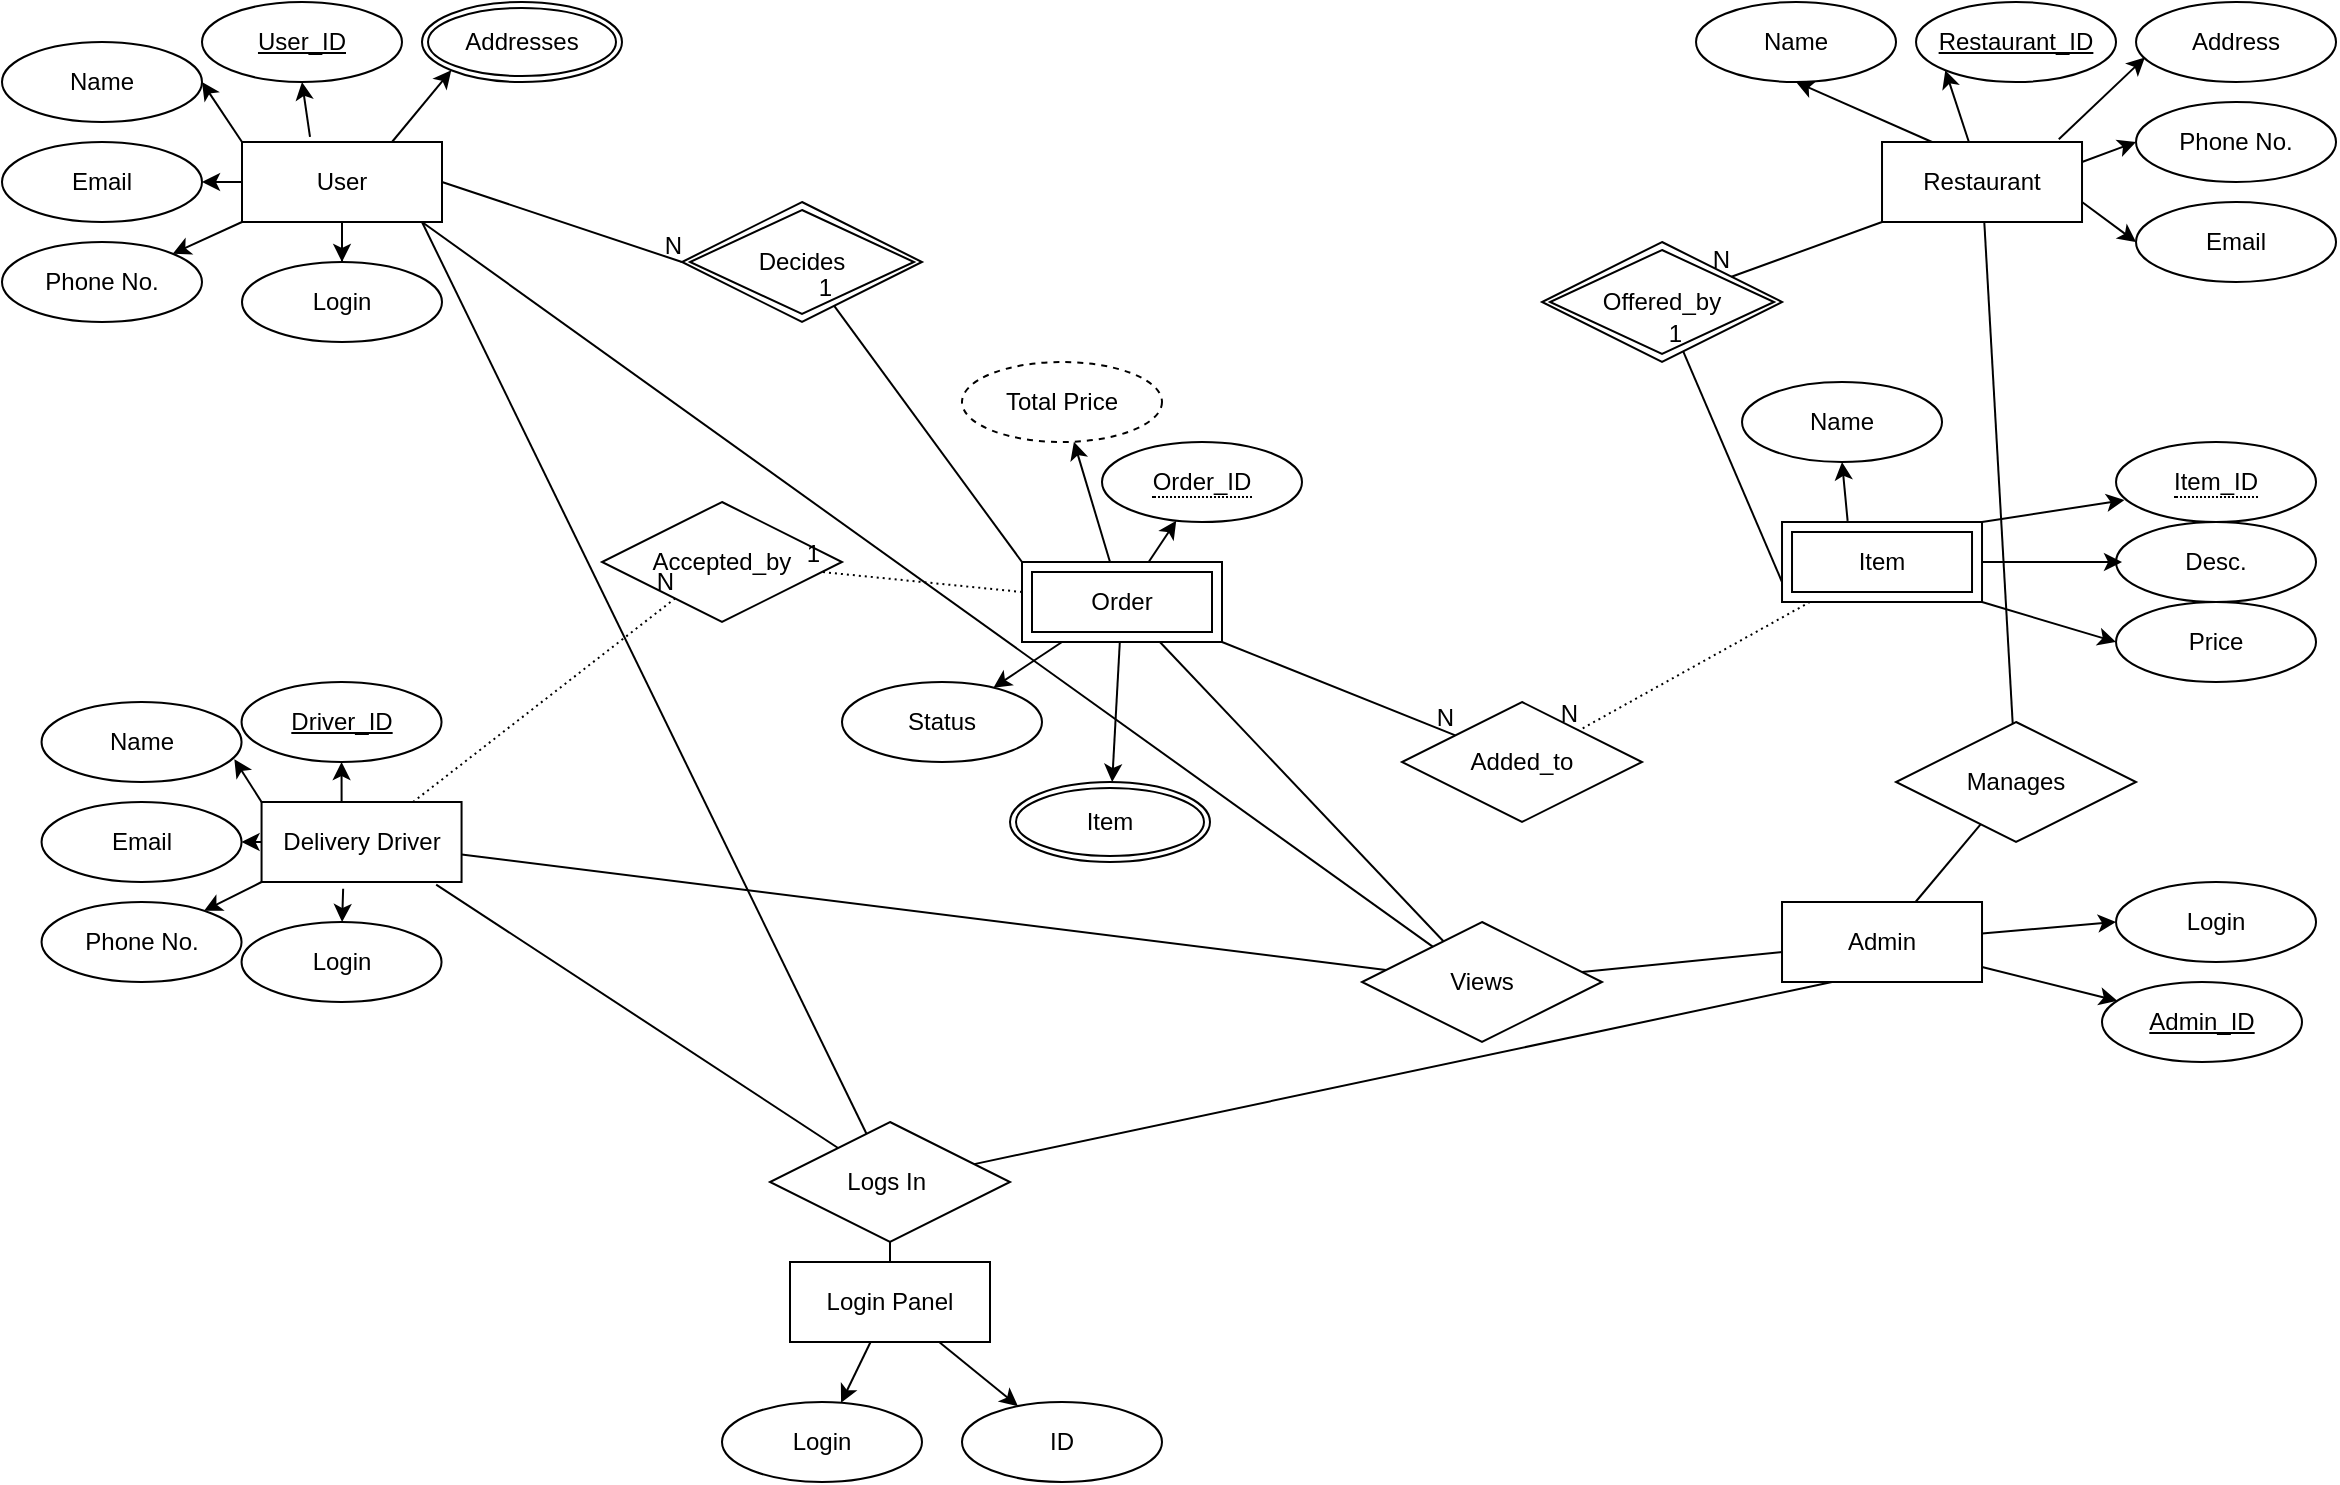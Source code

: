<mxfile version="15.9.4" type="device"><diagram id="R2lEEEUBdFMjLlhIrx00" name="Page-1"><mxGraphModel dx="1384" dy="761" grid="1" gridSize="10" guides="1" tooltips="1" connect="1" arrows="1" fold="1" page="1" pageScale="1" pageWidth="1169" pageHeight="827" math="0" shadow="0" extFonts="Permanent Marker^https://fonts.googleapis.com/css?family=Permanent+Marker"><root><mxCell id="0"/><mxCell id="1" parent="0"/><mxCell id="O9KgQ-VXXa-JHheIqU70-41" style="edgeStyle=orthogonalEdgeStyle;rounded=0;orthogonalLoop=1;jettySize=auto;html=1;exitX=0.5;exitY=1;exitDx=0;exitDy=0;" edge="1" parent="1" source="O9KgQ-VXXa-JHheIqU70-1" target="O9KgQ-VXXa-JHheIqU70-34"><mxGeometry relative="1" as="geometry"/></mxCell><mxCell id="O9KgQ-VXXa-JHheIqU70-1" value="User" style="whiteSpace=wrap;html=1;align=center;" vertex="1" parent="1"><mxGeometry x="120" y="80" width="100" height="40" as="geometry"/></mxCell><mxCell id="O9KgQ-VXXa-JHheIqU70-2" value="User_ID" style="ellipse;whiteSpace=wrap;html=1;align=center;fontStyle=4;" vertex="1" parent="1"><mxGeometry x="100" y="10" width="100" height="40" as="geometry"/></mxCell><mxCell id="O9KgQ-VXXa-JHheIqU70-3" value="Email" style="ellipse;whiteSpace=wrap;html=1;align=center;" vertex="1" parent="1"><mxGeometry y="80" width="100" height="40" as="geometry"/></mxCell><mxCell id="O9KgQ-VXXa-JHheIqU70-4" value="Name" style="ellipse;whiteSpace=wrap;html=1;align=center;" vertex="1" parent="1"><mxGeometry y="30" width="100" height="40" as="geometry"/></mxCell><mxCell id="O9KgQ-VXXa-JHheIqU70-6" value="Phone No." style="ellipse;whiteSpace=wrap;html=1;align=center;" vertex="1" parent="1"><mxGeometry y="130" width="100" height="40" as="geometry"/></mxCell><mxCell id="O9KgQ-VXXa-JHheIqU70-8" value="Addresses" style="ellipse;shape=doubleEllipse;margin=3;whiteSpace=wrap;html=1;align=center;" vertex="1" parent="1"><mxGeometry x="210" y="10" width="100" height="40" as="geometry"/></mxCell><mxCell id="O9KgQ-VXXa-JHheIqU70-13" value="" style="endArrow=classic;html=1;rounded=0;exitX=0.34;exitY=-0.065;exitDx=0;exitDy=0;entryX=0.5;entryY=1;entryDx=0;entryDy=0;exitPerimeter=0;" edge="1" parent="1" source="O9KgQ-VXXa-JHheIqU70-1" target="O9KgQ-VXXa-JHheIqU70-2"><mxGeometry width="50" height="50" relative="1" as="geometry"><mxPoint x="400" y="120" as="sourcePoint"/><mxPoint x="450" y="70" as="targetPoint"/><Array as="points"/></mxGeometry></mxCell><mxCell id="O9KgQ-VXXa-JHheIqU70-15" value="" style="endArrow=classic;html=1;rounded=0;entryX=0;entryY=1;entryDx=0;entryDy=0;exitX=0.75;exitY=0;exitDx=0;exitDy=0;" edge="1" parent="1" source="O9KgQ-VXXa-JHheIqU70-1" target="O9KgQ-VXXa-JHheIqU70-8"><mxGeometry width="50" height="50" relative="1" as="geometry"><mxPoint x="240" y="190" as="sourcePoint"/><mxPoint x="290" y="140" as="targetPoint"/></mxGeometry></mxCell><mxCell id="O9KgQ-VXXa-JHheIqU70-16" value="" style="endArrow=classic;html=1;rounded=0;entryX=1;entryY=0;entryDx=0;entryDy=0;exitX=0;exitY=1;exitDx=0;exitDy=0;" edge="1" parent="1" source="O9KgQ-VXXa-JHheIqU70-1" target="O9KgQ-VXXa-JHheIqU70-6"><mxGeometry width="50" height="50" relative="1" as="geometry"><mxPoint x="510" y="90" as="sourcePoint"/><mxPoint x="560" y="40" as="targetPoint"/></mxGeometry></mxCell><mxCell id="O9KgQ-VXXa-JHheIqU70-17" value="" style="endArrow=classic;html=1;rounded=0;entryX=1;entryY=0.5;entryDx=0;entryDy=0;exitX=0;exitY=0.5;exitDx=0;exitDy=0;" edge="1" parent="1" source="O9KgQ-VXXa-JHheIqU70-21" target="O9KgQ-VXXa-JHheIqU70-23"><mxGeometry width="50" height="50" relative="1" as="geometry"><mxPoint x="649.78" y="280" as="sourcePoint"/><mxPoint x="699.78" y="230" as="targetPoint"/></mxGeometry></mxCell><mxCell id="O9KgQ-VXXa-JHheIqU70-18" value="" style="endArrow=classic;html=1;rounded=0;exitX=0;exitY=1;exitDx=0;exitDy=0;" edge="1" parent="1" source="O9KgQ-VXXa-JHheIqU70-21" target="O9KgQ-VXXa-JHheIqU70-25"><mxGeometry width="50" height="50" relative="1" as="geometry"><mxPoint x="689.78" y="360" as="sourcePoint"/><mxPoint x="739.78" y="310" as="targetPoint"/></mxGeometry></mxCell><mxCell id="O9KgQ-VXXa-JHheIqU70-19" value="" style="endArrow=classic;html=1;rounded=0;entryX=1;entryY=0.5;entryDx=0;entryDy=0;exitX=0;exitY=0.5;exitDx=0;exitDy=0;" edge="1" parent="1" source="O9KgQ-VXXa-JHheIqU70-1" target="O9KgQ-VXXa-JHheIqU70-3"><mxGeometry width="50" height="50" relative="1" as="geometry"><mxPoint x="280" y="320" as="sourcePoint"/><mxPoint x="330" y="270" as="targetPoint"/></mxGeometry></mxCell><mxCell id="O9KgQ-VXXa-JHheIqU70-20" value="" style="endArrow=classic;html=1;rounded=0;exitX=0;exitY=0;exitDx=0;exitDy=0;entryX=1;entryY=0.5;entryDx=0;entryDy=0;" edge="1" parent="1" source="O9KgQ-VXXa-JHheIqU70-1" target="O9KgQ-VXXa-JHheIqU70-4"><mxGeometry width="50" height="50" relative="1" as="geometry"><mxPoint x="75" y="140" as="sourcePoint"/><mxPoint x="125" y="90" as="targetPoint"/></mxGeometry></mxCell><mxCell id="O9KgQ-VXXa-JHheIqU70-28" style="edgeStyle=orthogonalEdgeStyle;rounded=0;orthogonalLoop=1;jettySize=auto;html=1;exitX=0.25;exitY=0;exitDx=0;exitDy=0;entryX=0.5;entryY=1;entryDx=0;entryDy=0;" edge="1" parent="1" source="O9KgQ-VXXa-JHheIqU70-21" target="O9KgQ-VXXa-JHheIqU70-30"><mxGeometry relative="1" as="geometry"><mxPoint x="171.38" y="379" as="targetPoint"/></mxGeometry></mxCell><mxCell id="O9KgQ-VXXa-JHheIqU70-21" value="Delivery Driver" style="whiteSpace=wrap;html=1;align=center;" vertex="1" parent="1"><mxGeometry x="129.78" y="410" width="100" height="40" as="geometry"/></mxCell><mxCell id="O9KgQ-VXXa-JHheIqU70-23" value="Email" style="ellipse;whiteSpace=wrap;html=1;align=center;" vertex="1" parent="1"><mxGeometry x="19.78" y="410" width="100" height="40" as="geometry"/></mxCell><mxCell id="O9KgQ-VXXa-JHheIqU70-24" value="Name" style="ellipse;whiteSpace=wrap;html=1;align=center;" vertex="1" parent="1"><mxGeometry x="19.78" y="360" width="100" height="40" as="geometry"/></mxCell><mxCell id="O9KgQ-VXXa-JHheIqU70-25" value="Phone No." style="ellipse;whiteSpace=wrap;html=1;align=center;" vertex="1" parent="1"><mxGeometry x="19.78" y="460" width="100" height="40" as="geometry"/></mxCell><mxCell id="O9KgQ-VXXa-JHheIqU70-30" value="Driver_ID" style="ellipse;whiteSpace=wrap;html=1;align=center;fontStyle=4;" vertex="1" parent="1"><mxGeometry x="119.78" y="350" width="100" height="40" as="geometry"/></mxCell><mxCell id="O9KgQ-VXXa-JHheIqU70-31" value="" style="endArrow=classic;html=1;rounded=0;entryX=0.964;entryY=0.715;entryDx=0;entryDy=0;entryPerimeter=0;exitX=0;exitY=0;exitDx=0;exitDy=0;" edge="1" parent="1" source="O9KgQ-VXXa-JHheIqU70-21" target="O9KgQ-VXXa-JHheIqU70-24"><mxGeometry width="50" height="50" relative="1" as="geometry"><mxPoint x="419.78" y="480" as="sourcePoint"/><mxPoint x="469.78" y="430" as="targetPoint"/></mxGeometry></mxCell><mxCell id="O9KgQ-VXXa-JHheIqU70-33" value="Restaurant" style="whiteSpace=wrap;html=1;align=center;" vertex="1" parent="1"><mxGeometry x="940.01" y="80" width="100" height="40" as="geometry"/></mxCell><mxCell id="O9KgQ-VXXa-JHheIqU70-34" value="Login" style="ellipse;whiteSpace=wrap;html=1;align=center;" vertex="1" parent="1"><mxGeometry x="120" y="140" width="100" height="40" as="geometry"/></mxCell><mxCell id="O9KgQ-VXXa-JHheIqU70-35" value="Name" style="ellipse;whiteSpace=wrap;html=1;align=center;" vertex="1" parent="1"><mxGeometry x="847.01" y="10" width="100" height="40" as="geometry"/></mxCell><mxCell id="O9KgQ-VXXa-JHheIqU70-36" value="Login" style="ellipse;whiteSpace=wrap;html=1;align=center;" vertex="1" parent="1"><mxGeometry x="119.78" y="470" width="100" height="40" as="geometry"/></mxCell><mxCell id="O9KgQ-VXXa-JHheIqU70-37" value="Phone No." style="ellipse;whiteSpace=wrap;html=1;align=center;" vertex="1" parent="1"><mxGeometry x="1067.01" y="60" width="100" height="40" as="geometry"/></mxCell><mxCell id="O9KgQ-VXXa-JHheIqU70-38" value="Address" style="ellipse;whiteSpace=wrap;html=1;align=center;" vertex="1" parent="1"><mxGeometry x="1067.01" y="10" width="100" height="40" as="geometry"/></mxCell><mxCell id="O9KgQ-VXXa-JHheIqU70-39" value="Email" style="ellipse;whiteSpace=wrap;html=1;align=center;" vertex="1" parent="1"><mxGeometry x="1067.01" y="110" width="100" height="40" as="geometry"/></mxCell><mxCell id="O9KgQ-VXXa-JHheIqU70-40" value="Restaurant_ID" style="ellipse;whiteSpace=wrap;html=1;align=center;fontStyle=4;" vertex="1" parent="1"><mxGeometry x="957.01" y="10" width="100" height="40" as="geometry"/></mxCell><mxCell id="O9KgQ-VXXa-JHheIqU70-44" value="" style="endArrow=classic;html=1;rounded=0;exitX=0.408;exitY=1.085;exitDx=0;exitDy=0;exitPerimeter=0;" edge="1" parent="1" source="O9KgQ-VXXa-JHheIqU70-21" target="O9KgQ-VXXa-JHheIqU70-36"><mxGeometry width="50" height="50" relative="1" as="geometry"><mxPoint x="419.78" y="430" as="sourcePoint"/><mxPoint x="469.78" y="380" as="targetPoint"/></mxGeometry></mxCell><mxCell id="O9KgQ-VXXa-JHheIqU70-45" value="" style="endArrow=classic;html=1;rounded=0;entryX=0;entryY=0.5;entryDx=0;entryDy=0;exitX=1;exitY=0.75;exitDx=0;exitDy=0;" edge="1" parent="1" source="O9KgQ-VXXa-JHheIqU70-33" target="O9KgQ-VXXa-JHheIqU70-39"><mxGeometry width="50" height="50" relative="1" as="geometry"><mxPoint x="1007.01" y="180" as="sourcePoint"/><mxPoint x="1057.01" y="130" as="targetPoint"/></mxGeometry></mxCell><mxCell id="O9KgQ-VXXa-JHheIqU70-46" value="" style="endArrow=classic;html=1;rounded=0;entryX=0;entryY=0.5;entryDx=0;entryDy=0;exitX=1;exitY=0.25;exitDx=0;exitDy=0;" edge="1" parent="1" source="O9KgQ-VXXa-JHheIqU70-33" target="O9KgQ-VXXa-JHheIqU70-37"><mxGeometry width="50" height="50" relative="1" as="geometry"><mxPoint x="1037.01" y="240" as="sourcePoint"/><mxPoint x="1087.01" y="190" as="targetPoint"/></mxGeometry></mxCell><mxCell id="O9KgQ-VXXa-JHheIqU70-47" value="" style="endArrow=classic;html=1;rounded=0;entryX=0.044;entryY=0.695;entryDx=0;entryDy=0;entryPerimeter=0;exitX=0.884;exitY=-0.035;exitDx=0;exitDy=0;exitPerimeter=0;" edge="1" parent="1" source="O9KgQ-VXXa-JHheIqU70-33" target="O9KgQ-VXXa-JHheIqU70-38"><mxGeometry width="50" height="50" relative="1" as="geometry"><mxPoint x="927.01" y="270" as="sourcePoint"/><mxPoint x="977.01" y="220" as="targetPoint"/></mxGeometry></mxCell><mxCell id="O9KgQ-VXXa-JHheIqU70-48" value="" style="endArrow=classic;html=1;rounded=0;entryX=0;entryY=1;entryDx=0;entryDy=0;" edge="1" parent="1" source="O9KgQ-VXXa-JHheIqU70-33" target="O9KgQ-VXXa-JHheIqU70-40"><mxGeometry width="50" height="50" relative="1" as="geometry"><mxPoint x="847.01" y="225" as="sourcePoint"/><mxPoint x="897.01" y="175" as="targetPoint"/></mxGeometry></mxCell><mxCell id="O9KgQ-VXXa-JHheIqU70-49" value="" style="endArrow=classic;html=1;rounded=0;entryX=0.5;entryY=1;entryDx=0;entryDy=0;exitX=0.25;exitY=0;exitDx=0;exitDy=0;" edge="1" parent="1" source="O9KgQ-VXXa-JHheIqU70-33" target="O9KgQ-VXXa-JHheIqU70-35"><mxGeometry width="50" height="50" relative="1" as="geometry"><mxPoint x="787.01" y="140" as="sourcePoint"/><mxPoint x="837.01" y="90" as="targetPoint"/></mxGeometry></mxCell><mxCell id="O9KgQ-VXXa-JHheIqU70-50" value="Admin" style="whiteSpace=wrap;html=1;align=center;" vertex="1" parent="1"><mxGeometry x="890.01" y="460" width="100" height="40" as="geometry"/></mxCell><mxCell id="O9KgQ-VXXa-JHheIqU70-51" value="Login" style="ellipse;whiteSpace=wrap;html=1;align=center;" vertex="1" parent="1"><mxGeometry x="1057.02" y="450" width="100" height="40" as="geometry"/></mxCell><mxCell id="O9KgQ-VXXa-JHheIqU70-52" value="" style="endArrow=classic;html=1;rounded=0;entryX=0;entryY=0.5;entryDx=0;entryDy=0;" edge="1" parent="1" source="O9KgQ-VXXa-JHheIqU70-50" target="O9KgQ-VXXa-JHheIqU70-51"><mxGeometry width="50" height="50" relative="1" as="geometry"><mxPoint x="1030.02" y="140" as="sourcePoint"/><mxPoint x="790.02" y="90" as="targetPoint"/></mxGeometry></mxCell><mxCell id="O9KgQ-VXXa-JHheIqU70-53" value="Item" style="shape=ext;margin=3;double=1;whiteSpace=wrap;html=1;align=center;" vertex="1" parent="1"><mxGeometry x="890.01" y="270" width="100" height="40" as="geometry"/></mxCell><mxCell id="O9KgQ-VXXa-JHheIqU70-54" value="Name" style="ellipse;whiteSpace=wrap;html=1;align=center;" vertex="1" parent="1"><mxGeometry x="870.01" y="200" width="100" height="40" as="geometry"/></mxCell><mxCell id="O9KgQ-VXXa-JHheIqU70-55" value="Price" style="ellipse;whiteSpace=wrap;html=1;align=center;" vertex="1" parent="1"><mxGeometry x="1057.01" y="310" width="100" height="40" as="geometry"/></mxCell><mxCell id="O9KgQ-VXXa-JHheIqU70-56" value="Desc." style="ellipse;whiteSpace=wrap;html=1;align=center;" vertex="1" parent="1"><mxGeometry x="1057.01" y="270" width="100" height="40" as="geometry"/></mxCell><mxCell id="O9KgQ-VXXa-JHheIqU70-58" value="" style="endArrow=classic;html=1;rounded=0;entryX=0.5;entryY=1;entryDx=0;entryDy=0;exitX=0.328;exitY=-0.015;exitDx=0;exitDy=0;exitPerimeter=0;" edge="1" parent="1" source="O9KgQ-VXXa-JHheIqU70-53" target="O9KgQ-VXXa-JHheIqU70-54"><mxGeometry width="50" height="50" relative="1" as="geometry"><mxPoint x="920.01" y="260" as="sourcePoint"/><mxPoint x="817.01" y="70" as="targetPoint"/></mxGeometry></mxCell><mxCell id="O9KgQ-VXXa-JHheIqU70-59" value="" style="endArrow=classic;html=1;rounded=0;exitX=1;exitY=0.5;exitDx=0;exitDy=0;" edge="1" parent="1" source="O9KgQ-VXXa-JHheIqU70-53"><mxGeometry width="50" height="50" relative="1" as="geometry"><mxPoint x="920.01" y="290" as="sourcePoint"/><mxPoint x="1060.01" y="290" as="targetPoint"/></mxGeometry></mxCell><mxCell id="O9KgQ-VXXa-JHheIqU70-60" value="" style="endArrow=classic;html=1;rounded=0;entryX=0.042;entryY=0.725;entryDx=0;entryDy=0;exitX=1;exitY=0;exitDx=0;exitDy=0;entryPerimeter=0;" edge="1" parent="1" source="O9KgQ-VXXa-JHheIqU70-53" target="O9KgQ-VXXa-JHheIqU70-79"><mxGeometry width="50" height="50" relative="1" as="geometry"><mxPoint x="767.01" y="120" as="sourcePoint"/><mxPoint x="1062.01" y="259" as="targetPoint"/></mxGeometry></mxCell><mxCell id="O9KgQ-VXXa-JHheIqU70-61" value="" style="endArrow=classic;html=1;rounded=0;exitX=1;exitY=1;exitDx=0;exitDy=0;entryX=0;entryY=0.5;entryDx=0;entryDy=0;" edge="1" parent="1" source="O9KgQ-VXXa-JHheIqU70-53" target="O9KgQ-VXXa-JHheIqU70-55"><mxGeometry width="50" height="50" relative="1" as="geometry"><mxPoint x="750.01" y="100" as="sourcePoint"/><mxPoint x="1050.01" y="330" as="targetPoint"/></mxGeometry></mxCell><mxCell id="O9KgQ-VXXa-JHheIqU70-62" value="Offered_by" style="shape=rhombus;double=1;perimeter=rhombusPerimeter;whiteSpace=wrap;html=1;align=center;" vertex="1" parent="1"><mxGeometry x="770.01" y="130" width="120" height="60" as="geometry"/></mxCell><mxCell id="O9KgQ-VXXa-JHheIqU70-65" value="" style="endArrow=none;html=1;rounded=0;exitX=0;exitY=1;exitDx=0;exitDy=0;" edge="1" parent="1" source="O9KgQ-VXXa-JHheIqU70-33" target="O9KgQ-VXXa-JHheIqU70-62"><mxGeometry relative="1" as="geometry"><mxPoint x="700.01" y="240" as="sourcePoint"/><mxPoint x="890.01" y="150" as="targetPoint"/></mxGeometry></mxCell><mxCell id="O9KgQ-VXXa-JHheIqU70-66" value="N" style="resizable=0;html=1;align=right;verticalAlign=bottom;" connectable="0" vertex="1" parent="O9KgQ-VXXa-JHheIqU70-65"><mxGeometry x="1" relative="1" as="geometry"/></mxCell><mxCell id="O9KgQ-VXXa-JHheIqU70-67" value="" style="endArrow=none;html=1;rounded=0;exitX=0;exitY=0.75;exitDx=0;exitDy=0;" edge="1" parent="1" source="O9KgQ-VXXa-JHheIqU70-53" target="O9KgQ-VXXa-JHheIqU70-62"><mxGeometry relative="1" as="geometry"><mxPoint x="700.01" y="240" as="sourcePoint"/><mxPoint x="840.01" y="175" as="targetPoint"/></mxGeometry></mxCell><mxCell id="O9KgQ-VXXa-JHheIqU70-68" value="1" style="resizable=0;html=1;align=right;verticalAlign=bottom;" connectable="0" vertex="1" parent="O9KgQ-VXXa-JHheIqU70-67"><mxGeometry x="1" relative="1" as="geometry"/></mxCell><mxCell id="O9KgQ-VXXa-JHheIqU70-69" value="Decides" style="shape=rhombus;double=1;perimeter=rhombusPerimeter;whiteSpace=wrap;html=1;align=center;" vertex="1" parent="1"><mxGeometry x="340" y="110" width="120" height="60" as="geometry"/></mxCell><mxCell id="O9KgQ-VXXa-JHheIqU70-71" value="Order" style="shape=ext;margin=3;double=1;whiteSpace=wrap;html=1;align=center;" vertex="1" parent="1"><mxGeometry x="510" y="290" width="100" height="40" as="geometry"/></mxCell><mxCell id="O9KgQ-VXXa-JHheIqU70-73" value="" style="endArrow=none;html=1;rounded=0;exitX=1;exitY=0.5;exitDx=0;exitDy=0;entryX=0;entryY=0.5;entryDx=0;entryDy=0;" edge="1" parent="1" source="O9KgQ-VXXa-JHheIqU70-1" target="O9KgQ-VXXa-JHheIqU70-69"><mxGeometry relative="1" as="geometry"><mxPoint x="250" y="80" as="sourcePoint"/><mxPoint x="410" y="80" as="targetPoint"/></mxGeometry></mxCell><mxCell id="O9KgQ-VXXa-JHheIqU70-74" value="N" style="resizable=0;html=1;align=right;verticalAlign=bottom;" connectable="0" vertex="1" parent="O9KgQ-VXXa-JHheIqU70-73"><mxGeometry x="1" relative="1" as="geometry"/></mxCell><mxCell id="O9KgQ-VXXa-JHheIqU70-75" value="" style="endArrow=none;html=1;rounded=0;exitX=0;exitY=0;exitDx=0;exitDy=0;" edge="1" parent="1" source="O9KgQ-VXXa-JHheIqU70-71" target="O9KgQ-VXXa-JHheIqU70-69"><mxGeometry relative="1" as="geometry"><mxPoint x="240" y="239" as="sourcePoint"/><mxPoint x="400" y="239" as="targetPoint"/></mxGeometry></mxCell><mxCell id="O9KgQ-VXXa-JHheIqU70-76" value="1" style="resizable=0;html=1;align=right;verticalAlign=bottom;" connectable="0" vertex="1" parent="O9KgQ-VXXa-JHheIqU70-75"><mxGeometry x="1" relative="1" as="geometry"/></mxCell><mxCell id="O9KgQ-VXXa-JHheIqU70-77" value="Total Price" style="ellipse;whiteSpace=wrap;html=1;align=center;dashed=1;" vertex="1" parent="1"><mxGeometry x="480" y="190" width="100" height="40" as="geometry"/></mxCell><mxCell id="O9KgQ-VXXa-JHheIqU70-78" value="&lt;span style=&quot;border-bottom: 1px dotted&quot;&gt;Order_ID&lt;/span&gt;" style="ellipse;whiteSpace=wrap;html=1;align=center;" vertex="1" parent="1"><mxGeometry x="550" y="230" width="100" height="40" as="geometry"/></mxCell><mxCell id="O9KgQ-VXXa-JHheIqU70-79" value="&lt;span style=&quot;border-bottom: 1px dotted&quot;&gt;Item_ID&lt;/span&gt;" style="ellipse;whiteSpace=wrap;html=1;align=center;" vertex="1" parent="1"><mxGeometry x="1057.01" y="230" width="100" height="40" as="geometry"/></mxCell><mxCell id="O9KgQ-VXXa-JHheIqU70-80" value="Item" style="ellipse;shape=doubleEllipse;margin=3;whiteSpace=wrap;html=1;align=center;" vertex="1" parent="1"><mxGeometry x="504" y="400" width="100" height="40" as="geometry"/></mxCell><mxCell id="O9KgQ-VXXa-JHheIqU70-81" value="" style="endArrow=classic;html=1;rounded=0;" edge="1" parent="1" source="O9KgQ-VXXa-JHheIqU70-71" target="O9KgQ-VXXa-JHheIqU70-77"><mxGeometry width="50" height="50" relative="1" as="geometry"><mxPoint x="550" y="300" as="sourcePoint"/><mxPoint x="600" y="250" as="targetPoint"/></mxGeometry></mxCell><mxCell id="O9KgQ-VXXa-JHheIqU70-82" value="" style="endArrow=classic;html=1;rounded=0;" edge="1" parent="1" source="O9KgQ-VXXa-JHheIqU70-71" target="O9KgQ-VXXa-JHheIqU70-78"><mxGeometry width="50" height="50" relative="1" as="geometry"><mxPoint x="560" y="320" as="sourcePoint"/><mxPoint x="600" y="250" as="targetPoint"/></mxGeometry></mxCell><mxCell id="O9KgQ-VXXa-JHheIqU70-83" value="" style="endArrow=classic;html=1;rounded=0;" edge="1" parent="1" source="O9KgQ-VXXa-JHheIqU70-71" target="O9KgQ-VXXa-JHheIqU70-80"><mxGeometry width="50" height="50" relative="1" as="geometry"><mxPoint x="550" y="300" as="sourcePoint"/><mxPoint x="600" y="250" as="targetPoint"/></mxGeometry></mxCell><mxCell id="O9KgQ-VXXa-JHheIqU70-84" value="Added_to" style="shape=rhombus;perimeter=rhombusPerimeter;whiteSpace=wrap;html=1;align=center;" vertex="1" parent="1"><mxGeometry x="700" y="360" width="120" height="60" as="geometry"/></mxCell><mxCell id="O9KgQ-VXXa-JHheIqU70-85" value="" style="endArrow=none;html=1;rounded=0;exitX=1;exitY=1;exitDx=0;exitDy=0;" edge="1" parent="1" source="O9KgQ-VXXa-JHheIqU70-71" target="O9KgQ-VXXa-JHheIqU70-84"><mxGeometry relative="1" as="geometry"><mxPoint x="360" y="240" as="sourcePoint"/><mxPoint x="520" y="240" as="targetPoint"/></mxGeometry></mxCell><mxCell id="O9KgQ-VXXa-JHheIqU70-86" value="N" style="resizable=0;html=1;align=right;verticalAlign=bottom;" connectable="0" vertex="1" parent="O9KgQ-VXXa-JHheIqU70-85"><mxGeometry x="1" relative="1" as="geometry"/></mxCell><mxCell id="O9KgQ-VXXa-JHheIqU70-87" value="" style="endArrow=none;html=1;rounded=0;dashed=1;dashPattern=1 2;" edge="1" parent="1" source="O9KgQ-VXXa-JHheIqU70-53" target="O9KgQ-VXXa-JHheIqU70-84"><mxGeometry relative="1" as="geometry"><mxPoint x="700.01" y="240" as="sourcePoint"/><mxPoint x="871.126" y="320.558" as="targetPoint"/></mxGeometry></mxCell><mxCell id="O9KgQ-VXXa-JHheIqU70-88" value="N" style="resizable=0;html=1;align=right;verticalAlign=bottom;" connectable="0" vertex="1" parent="O9KgQ-VXXa-JHheIqU70-87"><mxGeometry x="1" relative="1" as="geometry"/></mxCell><mxCell id="O9KgQ-VXXa-JHheIqU70-89" value="Accepted_by" style="shape=rhombus;perimeter=rhombusPerimeter;whiteSpace=wrap;html=1;align=center;" vertex="1" parent="1"><mxGeometry x="300" y="260" width="120" height="60" as="geometry"/></mxCell><mxCell id="O9KgQ-VXXa-JHheIqU70-92" value="" style="endArrow=none;html=1;rounded=0;dashed=1;dashPattern=1 2;" edge="1" parent="1" source="O9KgQ-VXXa-JHheIqU70-71" target="O9KgQ-VXXa-JHheIqU70-89"><mxGeometry relative="1" as="geometry"><mxPoint x="500" y="270" as="sourcePoint"/><mxPoint x="481.667" y="304.167" as="targetPoint"/></mxGeometry></mxCell><mxCell id="O9KgQ-VXXa-JHheIqU70-93" value="1" style="resizable=0;html=1;align=right;verticalAlign=bottom;" connectable="0" vertex="1" parent="O9KgQ-VXXa-JHheIqU70-92"><mxGeometry x="1" relative="1" as="geometry"/></mxCell><mxCell id="O9KgQ-VXXa-JHheIqU70-96" value="" style="endArrow=none;html=1;rounded=0;dashed=1;dashPattern=1 2;" edge="1" parent="1" source="O9KgQ-VXXa-JHheIqU70-21" target="O9KgQ-VXXa-JHheIqU70-89"><mxGeometry relative="1" as="geometry"><mxPoint x="379.78" y="400" as="sourcePoint"/><mxPoint x="320.215" y="444.783" as="targetPoint"/></mxGeometry></mxCell><mxCell id="O9KgQ-VXXa-JHheIqU70-97" value="N" style="resizable=0;html=1;align=right;verticalAlign=bottom;" connectable="0" vertex="1" parent="O9KgQ-VXXa-JHheIqU70-96"><mxGeometry x="1" relative="1" as="geometry"/></mxCell><mxCell id="O9KgQ-VXXa-JHheIqU70-98" value="Status" style="ellipse;whiteSpace=wrap;html=1;align=center;" vertex="1" parent="1"><mxGeometry x="420" y="350" width="100" height="40" as="geometry"/></mxCell><mxCell id="O9KgQ-VXXa-JHheIqU70-99" value="" style="endArrow=classic;html=1;rounded=0;" edge="1" parent="1" source="O9KgQ-VXXa-JHheIqU70-71" target="O9KgQ-VXXa-JHheIqU70-98"><mxGeometry width="50" height="50" relative="1" as="geometry"><mxPoint x="550" y="300" as="sourcePoint"/><mxPoint x="600" y="250" as="targetPoint"/></mxGeometry></mxCell><mxCell id="O9KgQ-VXXa-JHheIqU70-100" value="Manages" style="shape=rhombus;perimeter=rhombusPerimeter;whiteSpace=wrap;html=1;align=center;" vertex="1" parent="1"><mxGeometry x="947.01" y="370" width="120" height="60" as="geometry"/></mxCell><mxCell id="O9KgQ-VXXa-JHheIqU70-105" value="" style="endArrow=none;html=1;rounded=0;" edge="1" parent="1" source="O9KgQ-VXXa-JHheIqU70-33" target="O9KgQ-VXXa-JHheIqU70-100"><mxGeometry relative="1" as="geometry"><mxPoint x="790" y="430" as="sourcePoint"/><mxPoint x="950" y="430" as="targetPoint"/></mxGeometry></mxCell><mxCell id="O9KgQ-VXXa-JHheIqU70-106" value="" style="endArrow=none;html=1;rounded=0;" edge="1" parent="1" source="O9KgQ-VXXa-JHheIqU70-50" target="O9KgQ-VXXa-JHheIqU70-100"><mxGeometry relative="1" as="geometry"><mxPoint x="790" y="430" as="sourcePoint"/><mxPoint x="950" y="430" as="targetPoint"/></mxGeometry></mxCell><mxCell id="O9KgQ-VXXa-JHheIqU70-110" value="Views" style="shape=rhombus;perimeter=rhombusPerimeter;whiteSpace=wrap;html=1;align=center;" vertex="1" parent="1"><mxGeometry x="680" y="470" width="120" height="60" as="geometry"/></mxCell><mxCell id="O9KgQ-VXXa-JHheIqU70-111" value="" style="endArrow=none;html=1;rounded=0;" edge="1" parent="1" source="O9KgQ-VXXa-JHheIqU70-110" target="O9KgQ-VXXa-JHheIqU70-50"><mxGeometry relative="1" as="geometry"><mxPoint x="630" y="300" as="sourcePoint"/><mxPoint x="790" y="300" as="targetPoint"/></mxGeometry></mxCell><mxCell id="O9KgQ-VXXa-JHheIqU70-112" value="" style="endArrow=none;html=1;rounded=0;" edge="1" parent="1" source="O9KgQ-VXXa-JHheIqU70-21" target="O9KgQ-VXXa-JHheIqU70-110"><mxGeometry relative="1" as="geometry"><mxPoint x="630" y="300" as="sourcePoint"/><mxPoint x="790" y="300" as="targetPoint"/></mxGeometry></mxCell><mxCell id="O9KgQ-VXXa-JHheIqU70-113" value="" style="endArrow=none;html=1;rounded=0;" edge="1" parent="1" source="O9KgQ-VXXa-JHheIqU70-110"><mxGeometry relative="1" as="geometry"><mxPoint x="630" y="300" as="sourcePoint"/><mxPoint x="210" y="120" as="targetPoint"/></mxGeometry></mxCell><mxCell id="O9KgQ-VXXa-JHheIqU70-114" value="" style="endArrow=none;html=1;rounded=0;" edge="1" parent="1" source="O9KgQ-VXXa-JHheIqU70-110" target="O9KgQ-VXXa-JHheIqU70-71"><mxGeometry relative="1" as="geometry"><mxPoint x="630" y="300" as="sourcePoint"/><mxPoint x="790" y="300" as="targetPoint"/></mxGeometry></mxCell><mxCell id="O9KgQ-VXXa-JHheIqU70-115" value="Login Panel" style="whiteSpace=wrap;html=1;align=center;" vertex="1" parent="1"><mxGeometry x="394" y="640" width="100" height="40" as="geometry"/></mxCell><mxCell id="O9KgQ-VXXa-JHheIqU70-117" value="ID" style="ellipse;whiteSpace=wrap;html=1;align=center;" vertex="1" parent="1"><mxGeometry x="480" y="710" width="100" height="40" as="geometry"/></mxCell><mxCell id="O9KgQ-VXXa-JHheIqU70-118" value="Login" style="ellipse;whiteSpace=wrap;html=1;align=center;" vertex="1" parent="1"><mxGeometry x="360" y="710" width="100" height="40" as="geometry"/></mxCell><mxCell id="O9KgQ-VXXa-JHheIqU70-120" value="" style="endArrow=classic;html=1;rounded=0;" edge="1" parent="1" source="O9KgQ-VXXa-JHheIqU70-115" target="O9KgQ-VXXa-JHheIqU70-117"><mxGeometry width="50" height="50" relative="1" as="geometry"><mxPoint x="690" y="590" as="sourcePoint"/><mxPoint x="740" y="540" as="targetPoint"/></mxGeometry></mxCell><mxCell id="O9KgQ-VXXa-JHheIqU70-121" value="" style="endArrow=classic;html=1;rounded=0;" edge="1" parent="1" source="O9KgQ-VXXa-JHheIqU70-115" target="O9KgQ-VXXa-JHheIqU70-118"><mxGeometry width="50" height="50" relative="1" as="geometry"><mxPoint x="690" y="590" as="sourcePoint"/><mxPoint x="740" y="540" as="targetPoint"/></mxGeometry></mxCell><mxCell id="O9KgQ-VXXa-JHheIqU70-123" value="Admin_ID" style="ellipse;whiteSpace=wrap;html=1;align=center;fontStyle=4;" vertex="1" parent="1"><mxGeometry x="1050" y="500" width="100" height="40" as="geometry"/></mxCell><mxCell id="O9KgQ-VXXa-JHheIqU70-124" value="" style="endArrow=classic;html=1;rounded=0;" edge="1" parent="1" source="O9KgQ-VXXa-JHheIqU70-50" target="O9KgQ-VXXa-JHheIqU70-123"><mxGeometry width="50" height="50" relative="1" as="geometry"><mxPoint x="690" y="590" as="sourcePoint"/><mxPoint x="740" y="540" as="targetPoint"/></mxGeometry></mxCell><mxCell id="O9KgQ-VXXa-JHheIqU70-125" value="" style="endArrow=none;html=1;rounded=0;" edge="1" parent="1" source="O9KgQ-VXXa-JHheIqU70-115" target="O9KgQ-VXXa-JHheIqU70-126"><mxGeometry relative="1" as="geometry"><mxPoint x="540" y="560" as="sourcePoint"/><mxPoint x="790" y="430" as="targetPoint"/></mxGeometry></mxCell><mxCell id="O9KgQ-VXXa-JHheIqU70-126" value="Logs In&amp;nbsp;" style="shape=rhombus;perimeter=rhombusPerimeter;whiteSpace=wrap;html=1;align=center;" vertex="1" parent="1"><mxGeometry x="384" y="570" width="120" height="60" as="geometry"/></mxCell><mxCell id="O9KgQ-VXXa-JHheIqU70-127" value="" style="endArrow=none;html=1;rounded=0;entryX=0.25;entryY=1;entryDx=0;entryDy=0;" edge="1" parent="1" source="O9KgQ-VXXa-JHheIqU70-126" target="O9KgQ-VXXa-JHheIqU70-50"><mxGeometry relative="1" as="geometry"><mxPoint x="630" y="430" as="sourcePoint"/><mxPoint x="790" y="430" as="targetPoint"/></mxGeometry></mxCell><mxCell id="O9KgQ-VXXa-JHheIqU70-128" value="" style="endArrow=none;html=1;rounded=0;entryX=0.873;entryY=1.032;entryDx=0;entryDy=0;entryPerimeter=0;" edge="1" parent="1" source="O9KgQ-VXXa-JHheIqU70-126" target="O9KgQ-VXXa-JHheIqU70-21"><mxGeometry relative="1" as="geometry"><mxPoint x="630" y="430" as="sourcePoint"/><mxPoint x="790" y="430" as="targetPoint"/></mxGeometry></mxCell><mxCell id="O9KgQ-VXXa-JHheIqU70-129" value="" style="endArrow=none;html=1;rounded=0;" edge="1" parent="1" source="O9KgQ-VXXa-JHheIqU70-126"><mxGeometry relative="1" as="geometry"><mxPoint x="630" y="430" as="sourcePoint"/><mxPoint x="210" y="120" as="targetPoint"/></mxGeometry></mxCell></root></mxGraphModel></diagram></mxfile>